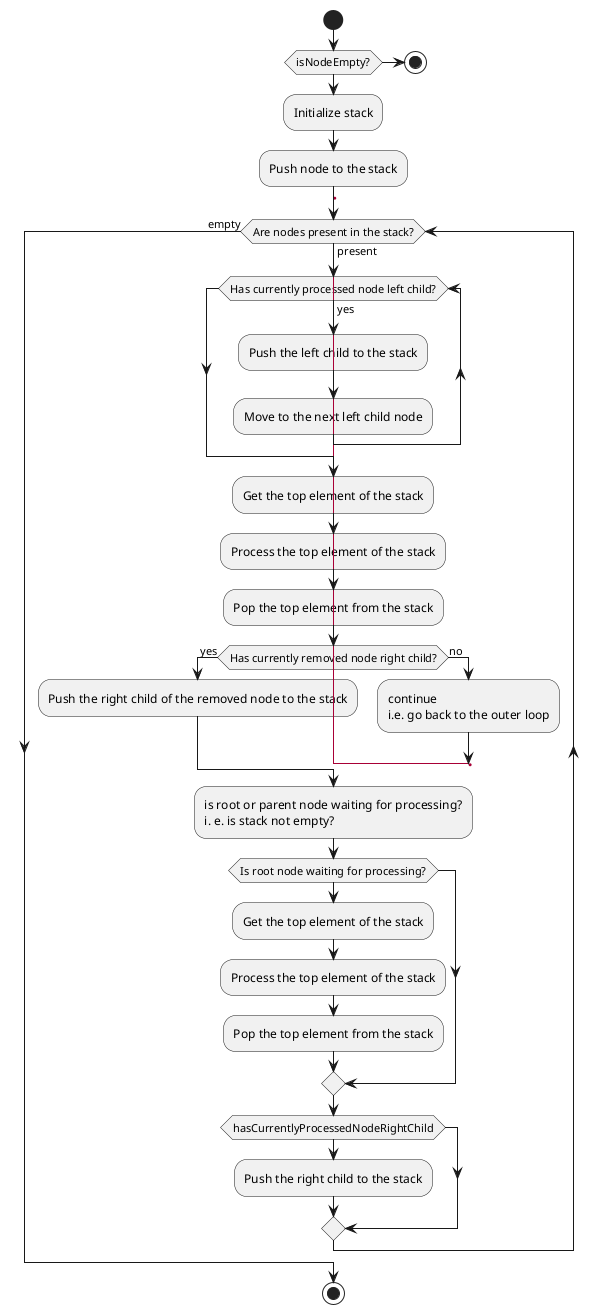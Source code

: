 @startuml
'https://plantuml.com/activity-diagram-beta

start
if (isNodeEmpty?) then
  stop
else
  :Initialize stack;
  :Push node to the stack;

  label outerLoop
  while (Are nodes present in the stack?) is (present)
    while (Has currently processed node left child?) is (yes)
      :Push the left child to the stack;
      :Move to the next left child node;
    end while

    :Get the top element of the stack;
    :Process the top element of the stack;
    :Pop the top element from the stack;

    if (Has currently removed node right child?) then (yes)
      :Push the right child of the removed node to the stack;
    else (no)
      :continue\ni.e. go back to the outer loop;
      goto outerLoop
    endif

    :is root or parent node waiting for processing?\ni. e. is stack not empty?;
    if (Is root node waiting for processing?)
      :Get the top element of the stack;
      :Process the top element of the stack;
      :Pop the top element from the stack;
    endif

    if (hasCurrentlyProcessedNodeRightChild)
        :Push the right child to the stack;
    endif
  endwhile (empty)
stop

@enduml
